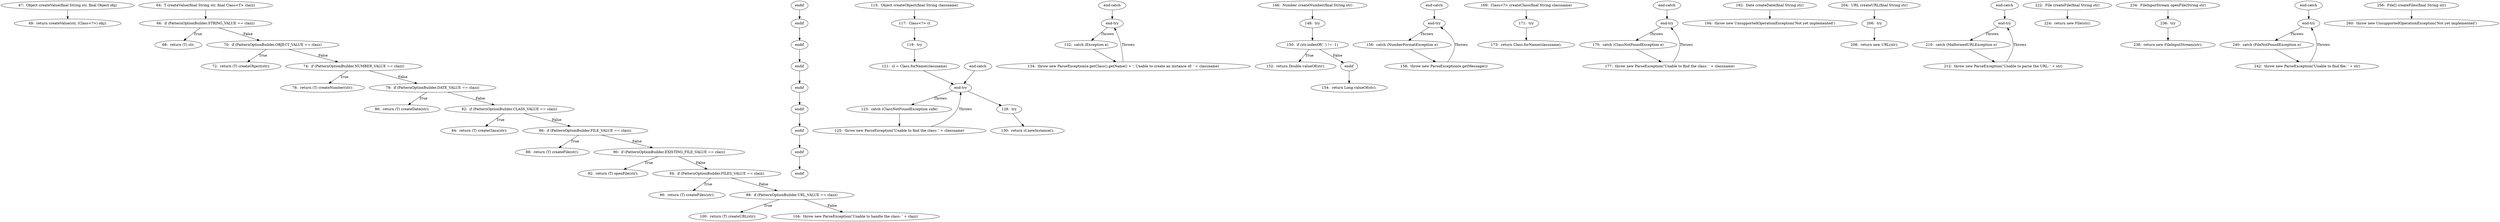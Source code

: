 digraph TypeHandler_CFG {
  // graph-vertices
  v1  [label="47:  Object createValue(final String str, final Object obj)"];
  v2  [label="49:  return createValue(str, (Class<?>) obj);"];
  v3  [label="64:  T createValue(final String str, final Class<T> clazz)"];
  v4  [label="66:  if (PatternOptionBuilder.STRING_VALUE == clazz)"];
  v5  [label="68:  return (T) str;"];
  v6  [label="endif"];
  v7  [label="70:  if (PatternOptionBuilder.OBJECT_VALUE == clazz)"];
  v8  [label="72:  return (T) createObject(str);"];
  v9  [label="endif"];
  v10  [label="74:  if (PatternOptionBuilder.NUMBER_VALUE == clazz)"];
  v11  [label="76:  return (T) createNumber(str);"];
  v12  [label="endif"];
  v13  [label="78:  if (PatternOptionBuilder.DATE_VALUE == clazz)"];
  v14  [label="80:  return (T) createDate(str);"];
  v15  [label="endif"];
  v16  [label="82:  if (PatternOptionBuilder.CLASS_VALUE == clazz)"];
  v17  [label="84:  return (T) createClass(str);"];
  v18  [label="endif"];
  v19  [label="86:  if (PatternOptionBuilder.FILE_VALUE == clazz)"];
  v20  [label="88:  return (T) createFile(str);"];
  v21  [label="endif"];
  v22  [label="90:  if (PatternOptionBuilder.EXISTING_FILE_VALUE == clazz)"];
  v23  [label="92:  return (T) openFile(str);"];
  v24  [label="endif"];
  v25  [label="94:  if (PatternOptionBuilder.FILES_VALUE == clazz)"];
  v26  [label="96:  return (T) createFiles(str);"];
  v27  [label="endif"];
  v28  [label="98:  if (PatternOptionBuilder.URL_VALUE == clazz)"];
  v29  [label="100:  return (T) createURL(str);"];
  v30  [label="endif"];
  v31  [label="104:  throw new ParseException('Unable to handle the class: ' + clazz)"];
  v32  [label="115:  Object createObject(final String classname)"];
  v33  [label="117:  Class<?> cl"];
  v34  [label="119:  try"];
  v35  [label="end-try"];
  v36  [label="121:  cl = Class.forName(classname)"];
  v37  [label="end-catch"];
  v38  [label="123:  catch (ClassNotFoundException cnfe)"];
  v39  [label="125:  throw new ParseException('Unable to find the class: ' + classname)"];
  v40  [label="128:  try"];
  v41  [label="end-try"];
  v42  [label="130:  return cl.newInstance();"];
  v43  [label="end-catch"];
  v44  [label="132:  catch (Exception e)"];
  v45  [label="134:  throw new ParseException(e.getClass().getName() + '; Unable to create an instance of: ' + classname)"];
  v46  [label="146:  Number createNumber(final String str)"];
  v47  [label="148:  try"];
  v48  [label="end-try"];
  v49  [label="150:  if (str.indexOf('.') != -1)"];
  v50  [label="152:  return Double.valueOf(str);"];
  v51  [label="endif"];
  v52  [label="154:  return Long.valueOf(str);"];
  v53  [label="end-catch"];
  v54  [label="156:  catch (NumberFormatException e)"];
  v55  [label="158:  throw new ParseException(e.getMessage())"];
  v56  [label="169:  Class<?> createClass(final String classname)"];
  v57  [label="171:  try"];
  v58  [label="end-try"];
  v59  [label="173:  return Class.forName(classname);"];
  v60  [label="end-catch"];
  v61  [label="175:  catch (ClassNotFoundException e)"];
  v62  [label="177:  throw new ParseException('Unable to find the class: ' + classname)"];
  v63  [label="192:  Date createDate(final String str)"];
  v64  [label="194:  throw new UnsupportedOperationException('Not yet implemented')"];
  v65  [label="204:  URL createURL(final String str)"];
  v66  [label="206:  try"];
  v67  [label="end-try"];
  v68  [label="208:  return new URL(str);"];
  v69  [label="end-catch"];
  v70  [label="210:  catch (MalformedURLException e)"];
  v71  [label="212:  throw new ParseException('Unable to parse the URL: ' + str)"];
  v72  [label="222:  File createFile(final String str)"];
  v73  [label="224:  return new File(str);"];
  v74  [label="234:  FileInputStream openFile(String str)"];
  v75  [label="236:  try"];
  v76  [label="end-try"];
  v77  [label="238:  return new FileInputStream(str);"];
  v78  [label="end-catch"];
  v79  [label="240:  catch (FileNotFoundException e)"];
  v80  [label="242:  throw new ParseException('Unable to find file: ' + str)"];
  v81  [label="256:  File[] createFiles(final String str)"];
  v82  [label="260:  throw new UnsupportedOperationException('Not yet implemented')"];
  // graph-edges
  v1 -> v2;
  v3 -> v4;
  v4 -> v5  [label="True"];
  v4 -> v7  [label="False"];
  v7 -> v8  [label="True"];
  v7 -> v10  [label="False"];
  v10 -> v11  [label="True"];
  v10 -> v13  [label="False"];
  v13 -> v14  [label="True"];
  v13 -> v16  [label="False"];
  v16 -> v17  [label="True"];
  v16 -> v19  [label="False"];
  v19 -> v20  [label="True"];
  v19 -> v22  [label="False"];
  v22 -> v23  [label="True"];
  v22 -> v25  [label="False"];
  v25 -> v26  [label="True"];
  v25 -> v28  [label="False"];
  v28 -> v29  [label="True"];
  v28 -> v31  [label="False"];
  v30 -> v27;
  v27 -> v24;
  v24 -> v21;
  v21 -> v18;
  v18 -> v15;
  v15 -> v12;
  v12 -> v9;
  v9 -> v6;
  v32 -> v33;
  v33 -> v34;
  v34 -> v36;
  v36 -> v35;
  v35 -> v38  [label="Throws"];
  v38 -> v39;
  v39 -> v35  [label="Throws"];
  v37 -> v35;
  v35 -> v40;
  v40 -> v42;
  v41 -> v44  [label="Throws"];
  v44 -> v45;
  v45 -> v41  [label="Throws"];
  v43 -> v41;
  v46 -> v47;
  v47 -> v49;
  v49 -> v50  [label="True"];
  v49 -> v51  [label="False"];
  v51 -> v52;
  v48 -> v54  [label="Throws"];
  v54 -> v55;
  v55 -> v48  [label="Throws"];
  v53 -> v48;
  v56 -> v57;
  v57 -> v59;
  v58 -> v61  [label="Throws"];
  v61 -> v62;
  v62 -> v58  [label="Throws"];
  v60 -> v58;
  v63 -> v64;
  v65 -> v66;
  v66 -> v68;
  v67 -> v70  [label="Throws"];
  v70 -> v71;
  v71 -> v67  [label="Throws"];
  v69 -> v67;
  v72 -> v73;
  v74 -> v75;
  v75 -> v77;
  v76 -> v79  [label="Throws"];
  v79 -> v80;
  v80 -> v76  [label="Throws"];
  v78 -> v76;
  v81 -> v82;
  // end-of-graph
}
